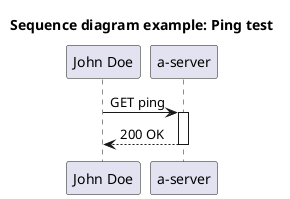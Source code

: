 @startuml
title Sequence diagram example: Ping test
participant "John Doe"
participant "a-server"
"John Doe" -> "a-server": GET ping 
activate "a-server"

"a-server" --> "John Doe": 200 OK
deactivate "a-server"
    @enduml